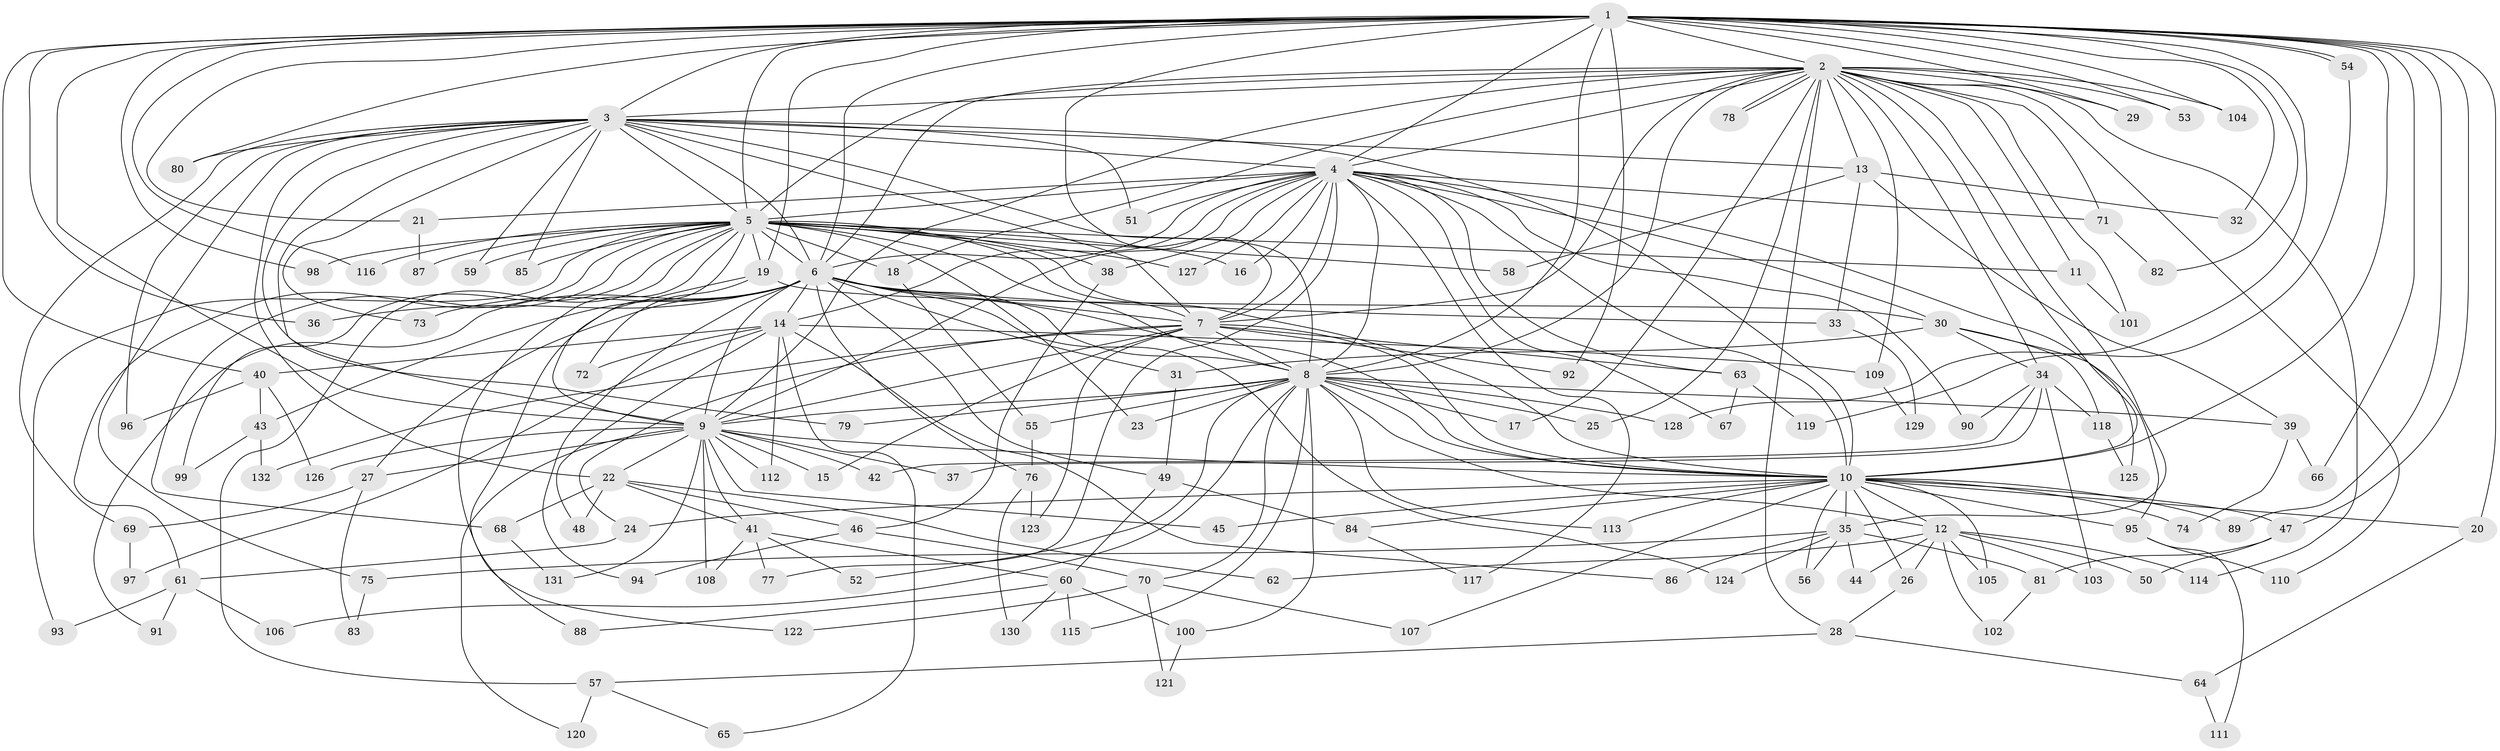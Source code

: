 // Generated by graph-tools (version 1.1) at 2025/14/03/09/25 04:14:14]
// undirected, 132 vertices, 289 edges
graph export_dot {
graph [start="1"]
  node [color=gray90,style=filled];
  1;
  2;
  3;
  4;
  5;
  6;
  7;
  8;
  9;
  10;
  11;
  12;
  13;
  14;
  15;
  16;
  17;
  18;
  19;
  20;
  21;
  22;
  23;
  24;
  25;
  26;
  27;
  28;
  29;
  30;
  31;
  32;
  33;
  34;
  35;
  36;
  37;
  38;
  39;
  40;
  41;
  42;
  43;
  44;
  45;
  46;
  47;
  48;
  49;
  50;
  51;
  52;
  53;
  54;
  55;
  56;
  57;
  58;
  59;
  60;
  61;
  62;
  63;
  64;
  65;
  66;
  67;
  68;
  69;
  70;
  71;
  72;
  73;
  74;
  75;
  76;
  77;
  78;
  79;
  80;
  81;
  82;
  83;
  84;
  85;
  86;
  87;
  88;
  89;
  90;
  91;
  92;
  93;
  94;
  95;
  96;
  97;
  98;
  99;
  100;
  101;
  102;
  103;
  104;
  105;
  106;
  107;
  108;
  109;
  110;
  111;
  112;
  113;
  114;
  115;
  116;
  117;
  118;
  119;
  120;
  121;
  122;
  123;
  124;
  125;
  126;
  127;
  128;
  129;
  130;
  131;
  132;
  1 -- 2;
  1 -- 3;
  1 -- 4;
  1 -- 5;
  1 -- 6;
  1 -- 7;
  1 -- 8;
  1 -- 9;
  1 -- 10;
  1 -- 19;
  1 -- 20;
  1 -- 21;
  1 -- 29;
  1 -- 32;
  1 -- 36;
  1 -- 40;
  1 -- 47;
  1 -- 53;
  1 -- 54;
  1 -- 54;
  1 -- 66;
  1 -- 80;
  1 -- 82;
  1 -- 89;
  1 -- 92;
  1 -- 98;
  1 -- 104;
  1 -- 116;
  1 -- 128;
  2 -- 3;
  2 -- 4;
  2 -- 5;
  2 -- 6;
  2 -- 7;
  2 -- 8;
  2 -- 9;
  2 -- 10;
  2 -- 11;
  2 -- 13;
  2 -- 17;
  2 -- 18;
  2 -- 25;
  2 -- 28;
  2 -- 29;
  2 -- 34;
  2 -- 35;
  2 -- 53;
  2 -- 71;
  2 -- 78;
  2 -- 78;
  2 -- 101;
  2 -- 104;
  2 -- 109;
  2 -- 110;
  2 -- 114;
  3 -- 4;
  3 -- 5;
  3 -- 6;
  3 -- 7;
  3 -- 8;
  3 -- 9;
  3 -- 10;
  3 -- 13;
  3 -- 22;
  3 -- 51;
  3 -- 59;
  3 -- 69;
  3 -- 73;
  3 -- 75;
  3 -- 79;
  3 -- 80;
  3 -- 85;
  3 -- 96;
  4 -- 5;
  4 -- 6;
  4 -- 7;
  4 -- 8;
  4 -- 9;
  4 -- 10;
  4 -- 14;
  4 -- 16;
  4 -- 21;
  4 -- 30;
  4 -- 38;
  4 -- 51;
  4 -- 63;
  4 -- 67;
  4 -- 71;
  4 -- 77;
  4 -- 90;
  4 -- 117;
  4 -- 125;
  4 -- 127;
  5 -- 6;
  5 -- 7;
  5 -- 8;
  5 -- 9;
  5 -- 10;
  5 -- 11;
  5 -- 16;
  5 -- 18;
  5 -- 19;
  5 -- 23;
  5 -- 38;
  5 -- 57;
  5 -- 58;
  5 -- 59;
  5 -- 61;
  5 -- 68;
  5 -- 85;
  5 -- 87;
  5 -- 93;
  5 -- 98;
  5 -- 99;
  5 -- 116;
  5 -- 122;
  5 -- 127;
  6 -- 7;
  6 -- 8;
  6 -- 9;
  6 -- 10;
  6 -- 14;
  6 -- 27;
  6 -- 31;
  6 -- 33;
  6 -- 36;
  6 -- 43;
  6 -- 49;
  6 -- 73;
  6 -- 76;
  6 -- 91;
  6 -- 94;
  6 -- 124;
  7 -- 8;
  7 -- 9;
  7 -- 10;
  7 -- 15;
  7 -- 24;
  7 -- 63;
  7 -- 92;
  7 -- 123;
  7 -- 132;
  8 -- 9;
  8 -- 10;
  8 -- 12;
  8 -- 17;
  8 -- 23;
  8 -- 25;
  8 -- 39;
  8 -- 52;
  8 -- 55;
  8 -- 70;
  8 -- 79;
  8 -- 100;
  8 -- 106;
  8 -- 113;
  8 -- 115;
  8 -- 128;
  9 -- 10;
  9 -- 15;
  9 -- 22;
  9 -- 27;
  9 -- 37;
  9 -- 41;
  9 -- 42;
  9 -- 45;
  9 -- 108;
  9 -- 112;
  9 -- 120;
  9 -- 126;
  9 -- 131;
  10 -- 12;
  10 -- 20;
  10 -- 24;
  10 -- 26;
  10 -- 35;
  10 -- 45;
  10 -- 47;
  10 -- 56;
  10 -- 74;
  10 -- 84;
  10 -- 89;
  10 -- 95;
  10 -- 105;
  10 -- 107;
  10 -- 113;
  11 -- 101;
  12 -- 26;
  12 -- 44;
  12 -- 50;
  12 -- 62;
  12 -- 102;
  12 -- 103;
  12 -- 105;
  12 -- 114;
  13 -- 32;
  13 -- 33;
  13 -- 39;
  13 -- 58;
  14 -- 40;
  14 -- 48;
  14 -- 65;
  14 -- 72;
  14 -- 86;
  14 -- 97;
  14 -- 109;
  14 -- 112;
  18 -- 55;
  19 -- 30;
  19 -- 72;
  19 -- 88;
  20 -- 64;
  21 -- 87;
  22 -- 41;
  22 -- 46;
  22 -- 48;
  22 -- 62;
  22 -- 68;
  24 -- 61;
  26 -- 28;
  27 -- 69;
  27 -- 83;
  28 -- 57;
  28 -- 64;
  30 -- 31;
  30 -- 34;
  30 -- 95;
  30 -- 118;
  31 -- 49;
  33 -- 129;
  34 -- 37;
  34 -- 42;
  34 -- 90;
  34 -- 103;
  34 -- 118;
  35 -- 44;
  35 -- 56;
  35 -- 75;
  35 -- 81;
  35 -- 86;
  35 -- 124;
  38 -- 46;
  39 -- 66;
  39 -- 74;
  40 -- 43;
  40 -- 96;
  40 -- 126;
  41 -- 52;
  41 -- 60;
  41 -- 77;
  41 -- 108;
  43 -- 99;
  43 -- 132;
  46 -- 70;
  46 -- 94;
  47 -- 50;
  47 -- 81;
  49 -- 60;
  49 -- 84;
  54 -- 119;
  55 -- 76;
  57 -- 65;
  57 -- 120;
  60 -- 88;
  60 -- 100;
  60 -- 115;
  60 -- 130;
  61 -- 91;
  61 -- 93;
  61 -- 106;
  63 -- 67;
  63 -- 119;
  64 -- 111;
  68 -- 131;
  69 -- 97;
  70 -- 107;
  70 -- 121;
  70 -- 122;
  71 -- 82;
  75 -- 83;
  76 -- 123;
  76 -- 130;
  81 -- 102;
  84 -- 117;
  95 -- 110;
  95 -- 111;
  100 -- 121;
  109 -- 129;
  118 -- 125;
}
